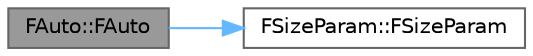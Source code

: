 digraph "FAuto::FAuto"
{
 // INTERACTIVE_SVG=YES
 // LATEX_PDF_SIZE
  bgcolor="transparent";
  edge [fontname=Helvetica,fontsize=10,labelfontname=Helvetica,labelfontsize=10];
  node [fontname=Helvetica,fontsize=10,shape=box,height=0.2,width=0.4];
  rankdir="LR";
  Node1 [id="Node000001",label="FAuto::FAuto",height=0.2,width=0.4,color="gray40", fillcolor="grey60", style="filled", fontcolor="black",tooltip=" "];
  Node1 -> Node2 [id="edge1_Node000001_Node000002",color="steelblue1",style="solid",tooltip=" "];
  Node2 [id="Node000002",label="FSizeParam::FSizeParam",height=0.2,width=0.4,color="grey40", fillcolor="white", style="filled",URL="$d6/d22/structFSizeParam.html#aacb699867a1266a82f9703d3537f0477",tooltip="Hidden constructor."];
}
